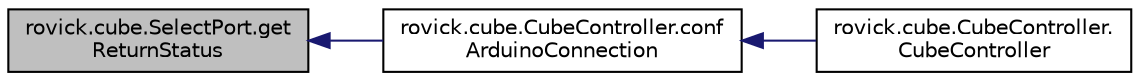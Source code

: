 digraph "rovick.cube.SelectPort.getReturnStatus"
{
  edge [fontname="Helvetica",fontsize="10",labelfontname="Helvetica",labelfontsize="10"];
  node [fontname="Helvetica",fontsize="10",shape=record];
  rankdir="LR";
  Node1 [label="rovick.cube.SelectPort.get\lReturnStatus",height=0.2,width=0.4,color="black", fillcolor="grey75", style="filled", fontcolor="black"];
  Node1 -> Node2 [dir="back",color="midnightblue",fontsize="10",style="solid",fontname="Helvetica"];
  Node2 [label="rovick.cube.CubeController.conf\lArduinoConnection",height=0.2,width=0.4,color="black", fillcolor="white", style="filled",URL="$classrovick_1_1cube_1_1_cube_controller_a598607922771c1744e2ce04686b09a6a.html#a598607922771c1744e2ce04686b09a6a"];
  Node2 -> Node3 [dir="back",color="midnightblue",fontsize="10",style="solid",fontname="Helvetica"];
  Node3 [label="rovick.cube.CubeController.\lCubeController",height=0.2,width=0.4,color="black", fillcolor="white", style="filled",URL="$classrovick_1_1cube_1_1_cube_controller_aef64e6eaeb0b44ad2f23383398bfca7f.html#aef64e6eaeb0b44ad2f23383398bfca7f"];
}
